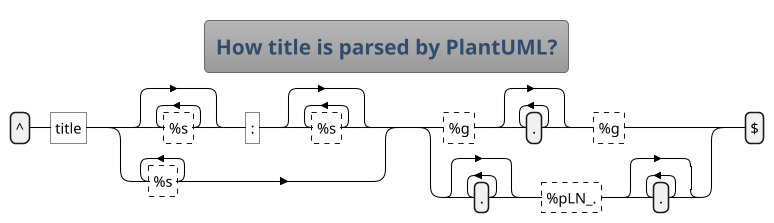 ' Do not edit
' Theme Gallery
' autogenerated by script
'
@startregex
!theme spacelab
title How title is parsed by PlantUML?
^title(?:[%s]*:[%s]*|[%s]+)(?:(?:[%g](.*)[%g])|(?:(.*[%pLN_.].*)))$
@endregex
